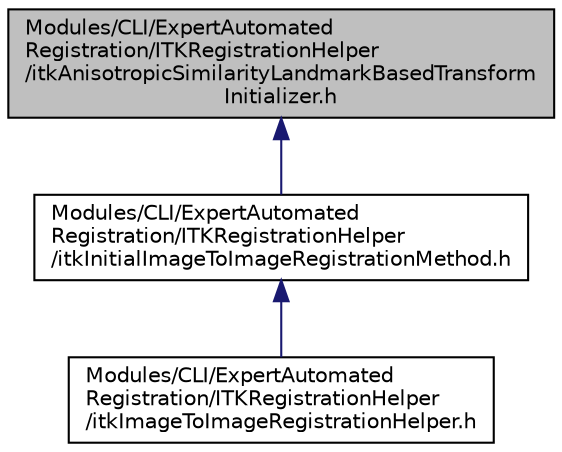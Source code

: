 digraph "Modules/CLI/ExpertAutomatedRegistration/ITKRegistrationHelper/itkAnisotropicSimilarityLandmarkBasedTransformInitializer.h"
{
  bgcolor="transparent";
  edge [fontname="Helvetica",fontsize="10",labelfontname="Helvetica",labelfontsize="10"];
  node [fontname="Helvetica",fontsize="10",shape=record];
  Node15 [label="Modules/CLI/ExpertAutomated\lRegistration/ITKRegistrationHelper\l/itkAnisotropicSimilarityLandmarkBasedTransform\lInitializer.h",height=0.2,width=0.4,color="black", fillcolor="grey75", style="filled", fontcolor="black"];
  Node15 -> Node16 [dir="back",color="midnightblue",fontsize="10",style="solid",fontname="Helvetica"];
  Node16 [label="Modules/CLI/ExpertAutomated\lRegistration/ITKRegistrationHelper\l/itkInitialImageToImageRegistrationMethod.h",height=0.2,width=0.4,color="black",URL="$itkInitialImageToImageRegistrationMethod_8h.html"];
  Node16 -> Node17 [dir="back",color="midnightblue",fontsize="10",style="solid",fontname="Helvetica"];
  Node17 [label="Modules/CLI/ExpertAutomated\lRegistration/ITKRegistrationHelper\l/itkImageToImageRegistrationHelper.h",height=0.2,width=0.4,color="black",URL="$itkImageToImageRegistrationHelper_8h.html"];
}
